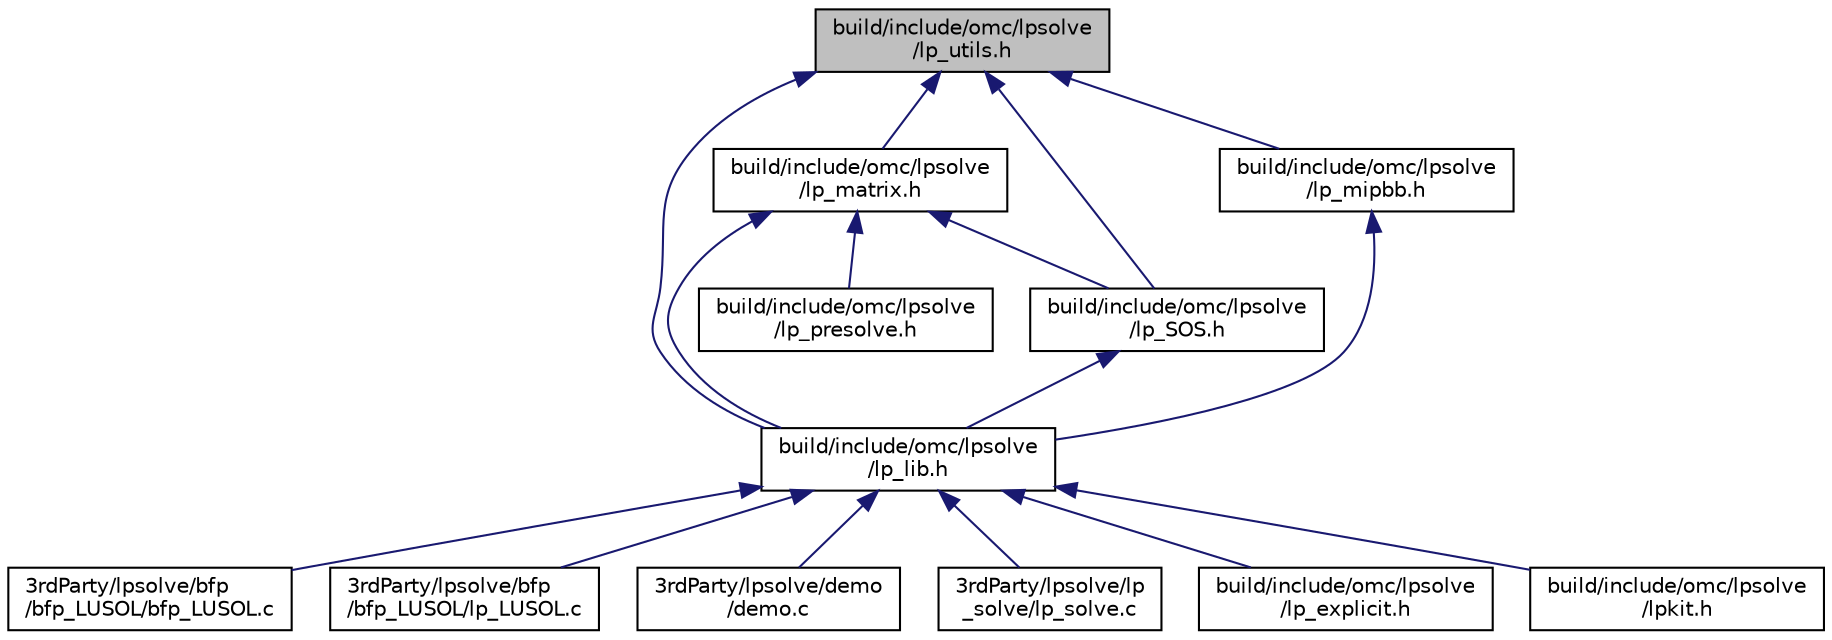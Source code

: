 digraph "build/include/omc/lpsolve/lp_utils.h"
{
  edge [fontname="Helvetica",fontsize="10",labelfontname="Helvetica",labelfontsize="10"];
  node [fontname="Helvetica",fontsize="10",shape=record];
  Node2 [label="build/include/omc/lpsolve\l/lp_utils.h",height=0.2,width=0.4,color="black", fillcolor="grey75", style="filled", fontcolor="black"];
  Node2 -> Node3 [dir="back",color="midnightblue",fontsize="10",style="solid",fontname="Helvetica"];
  Node3 [label="build/include/omc/lpsolve\l/lp_lib.h",height=0.2,width=0.4,color="black", fillcolor="white", style="filled",URL="$d6/dde/build_2include_2omc_2lpsolve_2lp__lib_8h.html"];
  Node3 -> Node4 [dir="back",color="midnightblue",fontsize="10",style="solid",fontname="Helvetica"];
  Node4 [label="3rdParty/lpsolve/bfp\l/bfp_LUSOL/bfp_LUSOL.c",height=0.2,width=0.4,color="black", fillcolor="white", style="filled",URL="$d4/d52/bfp___l_u_s_o_l_8c.html"];
  Node3 -> Node5 [dir="back",color="midnightblue",fontsize="10",style="solid",fontname="Helvetica"];
  Node5 [label="3rdParty/lpsolve/bfp\l/bfp_LUSOL/lp_LUSOL.c",height=0.2,width=0.4,color="black", fillcolor="white", style="filled",URL="$d5/df4/lp___l_u_s_o_l_8c.html"];
  Node3 -> Node6 [dir="back",color="midnightblue",fontsize="10",style="solid",fontname="Helvetica"];
  Node6 [label="3rdParty/lpsolve/demo\l/demo.c",height=0.2,width=0.4,color="black", fillcolor="white", style="filled",URL="$de/d15/demo_8c.html"];
  Node3 -> Node7 [dir="back",color="midnightblue",fontsize="10",style="solid",fontname="Helvetica"];
  Node7 [label="3rdParty/lpsolve/lp\l_solve/lp_solve.c",height=0.2,width=0.4,color="black", fillcolor="white", style="filled",URL="$df/d72/lp__solve_8c.html"];
  Node3 -> Node8 [dir="back",color="midnightblue",fontsize="10",style="solid",fontname="Helvetica"];
  Node8 [label="build/include/omc/lpsolve\l/lp_explicit.h",height=0.2,width=0.4,color="black", fillcolor="white", style="filled",URL="$d1/dc6/build_2include_2omc_2lpsolve_2lp__explicit_8h.html"];
  Node3 -> Node9 [dir="back",color="midnightblue",fontsize="10",style="solid",fontname="Helvetica"];
  Node9 [label="build/include/omc/lpsolve\l/lpkit.h",height=0.2,width=0.4,color="black", fillcolor="white", style="filled",URL="$dc/d38/build_2include_2omc_2lpsolve_2lpkit_8h.html"];
  Node2 -> Node10 [dir="back",color="midnightblue",fontsize="10",style="solid",fontname="Helvetica"];
  Node10 [label="build/include/omc/lpsolve\l/lp_matrix.h",height=0.2,width=0.4,color="black", fillcolor="white", style="filled",URL="$d2/d33/build_2include_2omc_2lpsolve_2lp__matrix_8h.html"];
  Node10 -> Node3 [dir="back",color="midnightblue",fontsize="10",style="solid",fontname="Helvetica"];
  Node10 -> Node11 [dir="back",color="midnightblue",fontsize="10",style="solid",fontname="Helvetica"];
  Node11 [label="build/include/omc/lpsolve\l/lp_SOS.h",height=0.2,width=0.4,color="black", fillcolor="white", style="filled",URL="$db/d6f/build_2include_2omc_2lpsolve_2lp___s_o_s_8h.html"];
  Node11 -> Node3 [dir="back",color="midnightblue",fontsize="10",style="solid",fontname="Helvetica"];
  Node10 -> Node12 [dir="back",color="midnightblue",fontsize="10",style="solid",fontname="Helvetica"];
  Node12 [label="build/include/omc/lpsolve\l/lp_presolve.h",height=0.2,width=0.4,color="black", fillcolor="white", style="filled",URL="$d2/d22/build_2include_2omc_2lpsolve_2lp__presolve_8h.html"];
  Node2 -> Node13 [dir="back",color="midnightblue",fontsize="10",style="solid",fontname="Helvetica"];
  Node13 [label="build/include/omc/lpsolve\l/lp_mipbb.h",height=0.2,width=0.4,color="black", fillcolor="white", style="filled",URL="$db/d33/build_2include_2omc_2lpsolve_2lp__mipbb_8h.html"];
  Node13 -> Node3 [dir="back",color="midnightblue",fontsize="10",style="solid",fontname="Helvetica"];
  Node2 -> Node11 [dir="back",color="midnightblue",fontsize="10",style="solid",fontname="Helvetica"];
}
